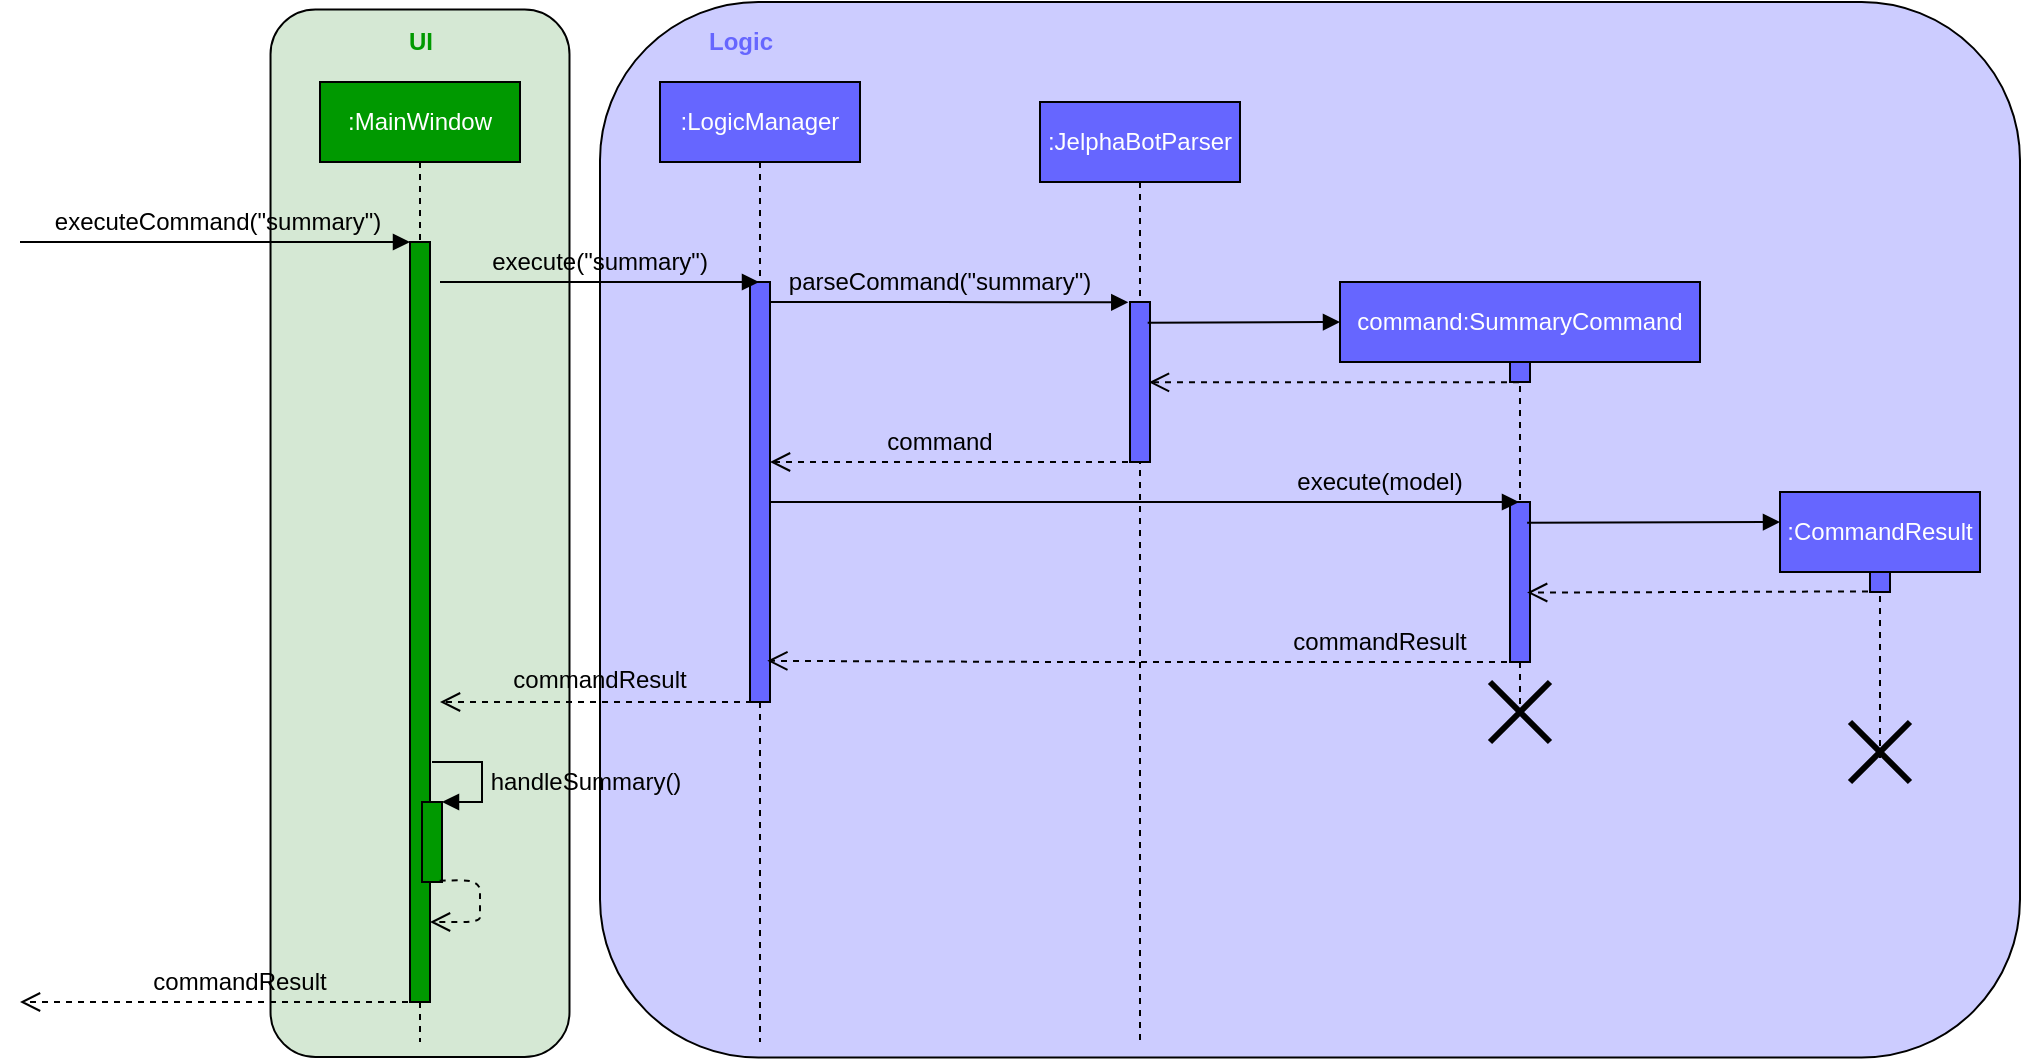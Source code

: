 <mxfile version="12.9.10" type="device"><diagram name="Page-1" id="13e1069c-82ec-6db2-03f1-153e76fe0fe0"><mxGraphModel dx="2032" dy="963" grid="1" gridSize="10" guides="1" tooltips="1" connect="1" arrows="1" fold="1" page="1" pageScale="1" pageWidth="1100" pageHeight="850" background="#ffffff" math="0" shadow="0"><root><mxCell id="0"/><mxCell id="1" parent="0"/><mxCell id="XIMg-hXaSXd9ASsC19z6-50" value="" style="rounded=1;whiteSpace=wrap;html=1;shadow=0;fillColor=#CCCCFF;" parent="1" vertex="1"><mxGeometry x="310" y="30" width="710" height="527.76" as="geometry"/></mxCell><mxCell id="XIMg-hXaSXd9ASsC19z6-1" value="" style="rounded=1;whiteSpace=wrap;html=1;shadow=0;rotation=-90;fillColor=#D5E8D4;" parent="1" vertex="1"><mxGeometry x="-41.87" y="220.9" width="523.75" height="149.48" as="geometry"/></mxCell><mxCell id="XIMg-hXaSXd9ASsC19z6-4" value="&lt;font color=&quot;#ffffff&quot;&gt;:MainWindow&lt;/font&gt;" style="shape=umlLifeline;perimeter=lifelinePerimeter;whiteSpace=wrap;html=1;container=1;collapsible=0;recursiveResize=0;outlineConnect=0;shadow=0;fillColor=#009900;" parent="1" vertex="1"><mxGeometry x="170" y="70" width="100" height="480" as="geometry"/></mxCell><mxCell id="XIMg-hXaSXd9ASsC19z6-5" value="" style="html=1;points=[];perimeter=orthogonalPerimeter;shadow=0;fillColor=#009900;" parent="1" vertex="1"><mxGeometry x="215" y="150" width="10" height="380" as="geometry"/></mxCell><mxCell id="XIMg-hXaSXd9ASsC19z6-6" value="" style="html=1;verticalAlign=bottom;endArrow=block;fillColor=#4D9900;" parent="1" edge="1"><mxGeometry width="80" relative="1" as="geometry"><mxPoint x="20" y="150" as="sourcePoint"/><mxPoint x="215" y="150" as="targetPoint"/></mxGeometry></mxCell><mxCell id="XIMg-hXaSXd9ASsC19z6-10" value="" style="html=1;points=[];perimeter=orthogonalPerimeter;shadow=0;fillColor=#009900;" parent="1" vertex="1"><mxGeometry x="221" y="430" width="10" height="40" as="geometry"/></mxCell><mxCell id="XIMg-hXaSXd9ASsC19z6-11" value="" style="edgeStyle=orthogonalEdgeStyle;html=1;align=left;spacingLeft=2;endArrow=block;rounded=0;entryX=1;entryY=0;fillColor=#4D9900;" parent="1" target="XIMg-hXaSXd9ASsC19z6-10" edge="1"><mxGeometry relative="1" as="geometry"><mxPoint x="226" y="410" as="sourcePoint"/><Array as="points"><mxPoint x="251" y="410"/><mxPoint x="251" y="430"/></Array></mxGeometry></mxCell><mxCell id="XIMg-hXaSXd9ASsC19z6-12" value="&lt;b&gt;&lt;font color=&quot;#009900&quot;&gt;UI&lt;/font&gt;&lt;/b&gt;" style="text;html=1;align=center;verticalAlign=middle;resizable=0;points=[];autosize=1;" parent="1" vertex="1"><mxGeometry x="205" y="40" width="30" height="20" as="geometry"/></mxCell><mxCell id="XIMg-hXaSXd9ASsC19z6-16" value="" style="html=1;verticalAlign=bottom;endArrow=open;dashed=1;endSize=8;fillColor=#4D9900;exitX=0.883;exitY=0.983;exitDx=0;exitDy=0;exitPerimeter=0;" parent="1" source="XIMg-hXaSXd9ASsC19z6-10" edge="1"><mxGeometry x="-0.3" y="-20" relative="1" as="geometry"><mxPoint x="305" y="490" as="sourcePoint"/><mxPoint x="225" y="490" as="targetPoint"/><Array as="points"><mxPoint x="250" y="469"/><mxPoint x="250" y="480"/><mxPoint x="250" y="490"/><mxPoint x="250" y="490"/></Array><mxPoint x="40" as="offset"/></mxGeometry></mxCell><mxCell id="XIMg-hXaSXd9ASsC19z6-17" value="&lt;font color=&quot;#ffffff&quot;&gt;:LogicManager&lt;/font&gt;" style="shape=umlLifeline;perimeter=lifelinePerimeter;whiteSpace=wrap;html=1;container=1;collapsible=0;recursiveResize=0;outlineConnect=0;shadow=0;fillColor=#6666FF;" parent="1" vertex="1"><mxGeometry x="340" y="70" width="100" height="480" as="geometry"/></mxCell><mxCell id="XIMg-hXaSXd9ASsC19z6-19" value="" style="html=1;points=[];perimeter=orthogonalPerimeter;shadow=0;fillColor=#6666FF;" parent="XIMg-hXaSXd9ASsC19z6-17" vertex="1"><mxGeometry x="45" y="100" width="10" height="210" as="geometry"/></mxCell><mxCell id="XIMg-hXaSXd9ASsC19z6-18" value="" style="html=1;verticalAlign=bottom;endArrow=block;fillColor=#4D9900;" parent="1" target="XIMg-hXaSXd9ASsC19z6-17" edge="1"><mxGeometry width="80" relative="1" as="geometry"><mxPoint x="230" y="170" as="sourcePoint"/><mxPoint x="310" y="170" as="targetPoint"/></mxGeometry></mxCell><mxCell id="XIMg-hXaSXd9ASsC19z6-21" value="&lt;font color=&quot;#ffffff&quot;&gt;:JelphaBotParser&lt;/font&gt;" style="shape=umlLifeline;perimeter=lifelinePerimeter;whiteSpace=wrap;html=1;container=1;collapsible=0;recursiveResize=0;outlineConnect=0;shadow=0;fillColor=#6666FF;" parent="1" vertex="1"><mxGeometry x="530" y="80" width="100" height="470" as="geometry"/></mxCell><mxCell id="XIMg-hXaSXd9ASsC19z6-22" value="" style="html=1;points=[];perimeter=orthogonalPerimeter;shadow=0;fillColor=#6666FF;" parent="XIMg-hXaSXd9ASsC19z6-21" vertex="1"><mxGeometry x="45" y="100" width="10" height="80" as="geometry"/></mxCell><mxCell id="XIMg-hXaSXd9ASsC19z6-26" value="" style="html=1;verticalAlign=bottom;endArrow=block;fillColor=#4D9900;exitX=0.886;exitY=0.13;exitDx=0;exitDy=0;exitPerimeter=0;" parent="XIMg-hXaSXd9ASsC19z6-21" source="XIMg-hXaSXd9ASsC19z6-22" edge="1"><mxGeometry width="80" relative="1" as="geometry"><mxPoint x="60" y="110" as="sourcePoint"/><mxPoint x="150" y="110" as="targetPoint"/></mxGeometry></mxCell><mxCell id="XIMg-hXaSXd9ASsC19z6-25" value="&lt;font color=&quot;#ffffff&quot;&gt;command:SummaryCommand&lt;/font&gt;" style="shape=umlLifeline;perimeter=lifelinePerimeter;whiteSpace=wrap;html=1;container=1;collapsible=0;recursiveResize=0;outlineConnect=0;shadow=0;fillColor=#6666FF;" parent="1" vertex="1"><mxGeometry x="680" y="170" width="180" height="220" as="geometry"/></mxCell><mxCell id="XIMg-hXaSXd9ASsC19z6-27" value="" style="html=1;points=[];perimeter=orthogonalPerimeter;shadow=0;fillColor=#6666FF;" parent="XIMg-hXaSXd9ASsC19z6-25" vertex="1"><mxGeometry x="85" y="40" width="10" height="10" as="geometry"/></mxCell><mxCell id="XIMg-hXaSXd9ASsC19z6-32" value="" style="html=1;points=[];perimeter=orthogonalPerimeter;shadow=0;fillColor=#6666FF;" parent="XIMg-hXaSXd9ASsC19z6-25" vertex="1"><mxGeometry x="85" y="110" width="10" height="80" as="geometry"/></mxCell><mxCell id="XIMg-hXaSXd9ASsC19z6-29" value="" style="html=1;verticalAlign=bottom;endArrow=open;dashed=1;endSize=8;fillColor=#4D9900;entryX=0.948;entryY=0.502;entryDx=0;entryDy=0;entryPerimeter=0;" parent="1" source="XIMg-hXaSXd9ASsC19z6-25" target="XIMg-hXaSXd9ASsC19z6-22" edge="1"><mxGeometry relative="1" as="geometry"><mxPoint x="740" y="220" as="sourcePoint"/><mxPoint x="590" y="220" as="targetPoint"/></mxGeometry></mxCell><mxCell id="XIMg-hXaSXd9ASsC19z6-30" value="" style="html=1;verticalAlign=bottom;endArrow=open;dashed=1;endSize=8;fillColor=#4D9900;" parent="1" target="XIMg-hXaSXd9ASsC19z6-19" edge="1"><mxGeometry relative="1" as="geometry"><mxPoint x="580" y="260" as="sourcePoint"/><mxPoint x="500" y="260" as="targetPoint"/></mxGeometry></mxCell><mxCell id="XIMg-hXaSXd9ASsC19z6-31" value="" style="html=1;verticalAlign=bottom;endArrow=block;fillColor=#4D9900;" parent="1" source="XIMg-hXaSXd9ASsC19z6-19" target="XIMg-hXaSXd9ASsC19z6-25" edge="1"><mxGeometry x="0.597" width="80" relative="1" as="geometry"><mxPoint x="400" y="290" as="sourcePoint"/><mxPoint x="480" y="290" as="targetPoint"/><Array as="points"><mxPoint x="570" y="280"/></Array><mxPoint as="offset"/></mxGeometry></mxCell><mxCell id="XIMg-hXaSXd9ASsC19z6-35" value="" style="html=1;verticalAlign=bottom;endArrow=open;dashed=1;endSize=8;fillColor=#4D9900;entryX=0.867;entryY=0.902;entryDx=0;entryDy=0;entryPerimeter=0;" parent="1" source="XIMg-hXaSXd9ASsC19z6-25" target="XIMg-hXaSXd9ASsC19z6-19" edge="1"><mxGeometry x="0.208" y="-160" relative="1" as="geometry"><mxPoint x="580" y="360" as="sourcePoint"/><mxPoint x="400" y="359" as="targetPoint"/><Array as="points"><mxPoint x="540" y="360"/></Array><mxPoint x="160" y="160" as="offset"/></mxGeometry></mxCell><mxCell id="XIMg-hXaSXd9ASsC19z6-39" value="&lt;font color=&quot;#ffffff&quot;&gt;:CommandResult&lt;/font&gt;" style="shape=umlLifeline;perimeter=lifelinePerimeter;whiteSpace=wrap;html=1;container=1;collapsible=0;recursiveResize=0;outlineConnect=0;shadow=0;fillColor=#6666FF;" parent="1" vertex="1"><mxGeometry x="900" y="275" width="100" height="135" as="geometry"/></mxCell><mxCell id="XIMg-hXaSXd9ASsC19z6-40" value="" style="html=1;points=[];perimeter=orthogonalPerimeter;shadow=0;fillColor=#6666FF;" parent="XIMg-hXaSXd9ASsC19z6-39" vertex="1"><mxGeometry x="45" y="40" width="10" height="10" as="geometry"/></mxCell><mxCell id="jferqLhzQgtF8bwcKZEY-6" value="" style="shape=umlDestroy;whiteSpace=wrap;html=1;strokeWidth=3;" parent="XIMg-hXaSXd9ASsC19z6-39" vertex="1"><mxGeometry x="35" y="115" width="30" height="30" as="geometry"/></mxCell><mxCell id="XIMg-hXaSXd9ASsC19z6-38" value="" style="html=1;verticalAlign=bottom;endArrow=block;fillColor=#4D9900;exitX=0.857;exitY=0.13;exitDx=0;exitDy=0;exitPerimeter=0;" parent="1" source="XIMg-hXaSXd9ASsC19z6-32" edge="1"><mxGeometry width="80" relative="1" as="geometry"><mxPoint x="780" y="290" as="sourcePoint"/><mxPoint x="900" y="290" as="targetPoint"/></mxGeometry></mxCell><mxCell id="XIMg-hXaSXd9ASsC19z6-41" value="" style="html=1;verticalAlign=bottom;endArrow=open;dashed=1;endSize=8;fillColor=#4D9900;entryX=0.857;entryY=0.566;entryDx=0;entryDy=0;entryPerimeter=0;" parent="1" target="XIMg-hXaSXd9ASsC19z6-32" edge="1"><mxGeometry relative="1" as="geometry"><mxPoint x="944" y="324.71" as="sourcePoint"/><mxPoint x="780" y="325" as="targetPoint"/></mxGeometry></mxCell><mxCell id="XIMg-hXaSXd9ASsC19z6-43" value="" style="html=1;verticalAlign=bottom;endArrow=open;dashed=1;endSize=8;fillColor=#4D9900;" parent="1" edge="1"><mxGeometry relative="1" as="geometry"><mxPoint x="386" y="380" as="sourcePoint"/><mxPoint x="230" y="380" as="targetPoint"/></mxGeometry></mxCell><mxCell id="XIMg-hXaSXd9ASsC19z6-45" value="" style="html=1;verticalAlign=bottom;endArrow=open;dashed=1;endSize=8;fillColor=#4D9900;" parent="1" edge="1"><mxGeometry relative="1" as="geometry"><mxPoint x="220" y="530" as="sourcePoint"/><mxPoint x="20" y="530" as="targetPoint"/></mxGeometry></mxCell><mxCell id="XIMg-hXaSXd9ASsC19z6-20" value="" style="html=1;verticalAlign=bottom;endArrow=block;fillColor=#4D9900;entryX=-0.086;entryY=0.002;entryDx=0;entryDy=0;entryPerimeter=0;" parent="1" source="XIMg-hXaSXd9ASsC19z6-19" target="XIMg-hXaSXd9ASsC19z6-22" edge="1"><mxGeometry width="80" relative="1" as="geometry"><mxPoint x="395" y="180" as="sourcePoint"/><mxPoint x="580" y="180" as="targetPoint"/><Array as="points"><mxPoint x="470" y="180"/></Array></mxGeometry></mxCell><mxCell id="XIMg-hXaSXd9ASsC19z6-51" value="&lt;b&gt;&lt;font color=&quot;#6666ff&quot;&gt;Logic&lt;/font&gt;&lt;/b&gt;" style="text;html=1;align=center;verticalAlign=middle;resizable=0;points=[];autosize=1;" parent="1" vertex="1"><mxGeometry x="355" y="40" width="50" height="20" as="geometry"/></mxCell><mxCell id="jferqLhzQgtF8bwcKZEY-1" value="" style="shape=umlDestroy;whiteSpace=wrap;html=1;strokeWidth=3;" parent="1" vertex="1"><mxGeometry x="755" y="370" width="30" height="30" as="geometry"/></mxCell><mxCell id="xQhU5bhi1HMb2agVsuVm-4" value="executeCommand(&quot;summary&quot;)" style="text;html=1;strokeColor=none;fillColor=none;align=center;verticalAlign=middle;whiteSpace=wrap;rounded=0;" parent="1" vertex="1"><mxGeometry x="99" y="130" width="40" height="20" as="geometry"/></mxCell><mxCell id="xQhU5bhi1HMb2agVsuVm-5" value="execute(&quot;summary&quot;)" style="text;html=1;strokeColor=none;fillColor=none;align=center;verticalAlign=middle;whiteSpace=wrap;rounded=0;" parent="1" vertex="1"><mxGeometry x="290" y="150" width="40" height="20" as="geometry"/></mxCell><mxCell id="xQhU5bhi1HMb2agVsuVm-6" value="parseCommand(&quot;summary&quot;)" style="text;html=1;strokeColor=none;fillColor=none;align=center;verticalAlign=middle;whiteSpace=wrap;rounded=0;" parent="1" vertex="1"><mxGeometry x="460" y="160" width="40" height="20" as="geometry"/></mxCell><mxCell id="xQhU5bhi1HMb2agVsuVm-7" value="command" style="text;html=1;strokeColor=none;fillColor=none;align=center;verticalAlign=middle;whiteSpace=wrap;rounded=0;" parent="1" vertex="1"><mxGeometry x="460" y="240" width="40" height="20" as="geometry"/></mxCell><mxCell id="xQhU5bhi1HMb2agVsuVm-8" value="execute(model)" style="text;html=1;strokeColor=none;fillColor=none;align=center;verticalAlign=middle;whiteSpace=wrap;rounded=0;" parent="1" vertex="1"><mxGeometry x="680" y="260" width="40" height="20" as="geometry"/></mxCell><mxCell id="xQhU5bhi1HMb2agVsuVm-9" value="commandResult" style="text;html=1;strokeColor=none;fillColor=none;align=center;verticalAlign=middle;whiteSpace=wrap;rounded=0;" parent="1" vertex="1"><mxGeometry x="680" y="340" width="40" height="20" as="geometry"/></mxCell><mxCell id="xQhU5bhi1HMb2agVsuVm-10" value="commandResult" style="text;html=1;strokeColor=none;fillColor=none;align=center;verticalAlign=middle;whiteSpace=wrap;rounded=0;" parent="1" vertex="1"><mxGeometry x="110" y="510" width="40" height="20" as="geometry"/></mxCell><mxCell id="xQhU5bhi1HMb2agVsuVm-11" value="handleSummary()" style="text;html=1;strokeColor=none;fillColor=none;align=center;verticalAlign=middle;whiteSpace=wrap;rounded=0;" parent="1" vertex="1"><mxGeometry x="283" y="410" width="40" height="20" as="geometry"/></mxCell><mxCell id="xQhU5bhi1HMb2agVsuVm-12" value="commandResult" style="text;html=1;strokeColor=none;fillColor=none;align=center;verticalAlign=middle;whiteSpace=wrap;rounded=0;" parent="1" vertex="1"><mxGeometry x="290" y="358.5" width="40" height="20" as="geometry"/></mxCell></root></mxGraphModel></diagram></mxfile>
